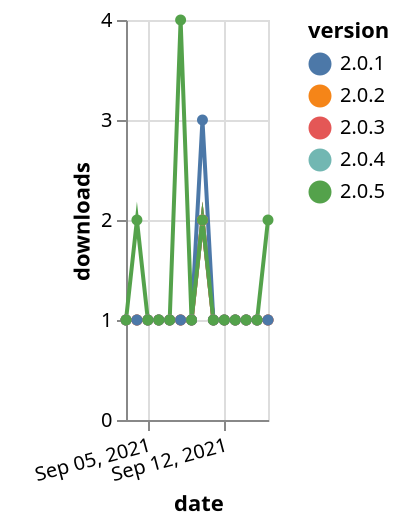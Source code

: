{"$schema": "https://vega.github.io/schema/vega-lite/v5.json", "description": "A simple bar chart with embedded data.", "data": {"values": [{"date": "2021-09-03", "total": 189, "delta": 1, "version": "2.0.2"}, {"date": "2021-09-04", "total": 190, "delta": 1, "version": "2.0.2"}, {"date": "2021-09-05", "total": 191, "delta": 1, "version": "2.0.2"}, {"date": "2021-09-06", "total": 192, "delta": 1, "version": "2.0.2"}, {"date": "2021-09-07", "total": 193, "delta": 1, "version": "2.0.2"}, {"date": "2021-09-08", "total": 194, "delta": 1, "version": "2.0.2"}, {"date": "2021-09-09", "total": 195, "delta": 1, "version": "2.0.2"}, {"date": "2021-09-10", "total": 197, "delta": 2, "version": "2.0.2"}, {"date": "2021-09-11", "total": 198, "delta": 1, "version": "2.0.2"}, {"date": "2021-09-12", "total": 199, "delta": 1, "version": "2.0.2"}, {"date": "2021-09-13", "total": 200, "delta": 1, "version": "2.0.2"}, {"date": "2021-09-14", "total": 201, "delta": 1, "version": "2.0.2"}, {"date": "2021-09-15", "total": 202, "delta": 1, "version": "2.0.2"}, {"date": "2021-09-16", "total": 203, "delta": 1, "version": "2.0.2"}, {"date": "2021-09-03", "total": 193, "delta": 1, "version": "2.0.4"}, {"date": "2021-09-04", "total": 194, "delta": 1, "version": "2.0.4"}, {"date": "2021-09-05", "total": 195, "delta": 1, "version": "2.0.4"}, {"date": "2021-09-06", "total": 196, "delta": 1, "version": "2.0.4"}, {"date": "2021-09-07", "total": 197, "delta": 1, "version": "2.0.4"}, {"date": "2021-09-08", "total": 198, "delta": 1, "version": "2.0.4"}, {"date": "2021-09-09", "total": 199, "delta": 1, "version": "2.0.4"}, {"date": "2021-09-10", "total": 201, "delta": 2, "version": "2.0.4"}, {"date": "2021-09-11", "total": 202, "delta": 1, "version": "2.0.4"}, {"date": "2021-09-12", "total": 203, "delta": 1, "version": "2.0.4"}, {"date": "2021-09-13", "total": 204, "delta": 1, "version": "2.0.4"}, {"date": "2021-09-14", "total": 205, "delta": 1, "version": "2.0.4"}, {"date": "2021-09-15", "total": 206, "delta": 1, "version": "2.0.4"}, {"date": "2021-09-16", "total": 207, "delta": 1, "version": "2.0.4"}, {"date": "2021-09-03", "total": 185, "delta": 1, "version": "2.0.3"}, {"date": "2021-09-04", "total": 186, "delta": 1, "version": "2.0.3"}, {"date": "2021-09-05", "total": 187, "delta": 1, "version": "2.0.3"}, {"date": "2021-09-06", "total": 188, "delta": 1, "version": "2.0.3"}, {"date": "2021-09-07", "total": 189, "delta": 1, "version": "2.0.3"}, {"date": "2021-09-08", "total": 190, "delta": 1, "version": "2.0.3"}, {"date": "2021-09-09", "total": 191, "delta": 1, "version": "2.0.3"}, {"date": "2021-09-10", "total": 193, "delta": 2, "version": "2.0.3"}, {"date": "2021-09-11", "total": 194, "delta": 1, "version": "2.0.3"}, {"date": "2021-09-12", "total": 195, "delta": 1, "version": "2.0.3"}, {"date": "2021-09-13", "total": 196, "delta": 1, "version": "2.0.3"}, {"date": "2021-09-14", "total": 197, "delta": 1, "version": "2.0.3"}, {"date": "2021-09-15", "total": 198, "delta": 1, "version": "2.0.3"}, {"date": "2021-09-16", "total": 199, "delta": 1, "version": "2.0.3"}, {"date": "2021-09-03", "total": 275, "delta": 1, "version": "2.0.1"}, {"date": "2021-09-04", "total": 276, "delta": 1, "version": "2.0.1"}, {"date": "2021-09-05", "total": 277, "delta": 1, "version": "2.0.1"}, {"date": "2021-09-06", "total": 278, "delta": 1, "version": "2.0.1"}, {"date": "2021-09-07", "total": 279, "delta": 1, "version": "2.0.1"}, {"date": "2021-09-08", "total": 280, "delta": 1, "version": "2.0.1"}, {"date": "2021-09-09", "total": 281, "delta": 1, "version": "2.0.1"}, {"date": "2021-09-10", "total": 284, "delta": 3, "version": "2.0.1"}, {"date": "2021-09-11", "total": 285, "delta": 1, "version": "2.0.1"}, {"date": "2021-09-12", "total": 286, "delta": 1, "version": "2.0.1"}, {"date": "2021-09-13", "total": 287, "delta": 1, "version": "2.0.1"}, {"date": "2021-09-14", "total": 288, "delta": 1, "version": "2.0.1"}, {"date": "2021-09-15", "total": 289, "delta": 1, "version": "2.0.1"}, {"date": "2021-09-16", "total": 290, "delta": 1, "version": "2.0.1"}, {"date": "2021-09-03", "total": 303, "delta": 1, "version": "2.0.5"}, {"date": "2021-09-04", "total": 305, "delta": 2, "version": "2.0.5"}, {"date": "2021-09-05", "total": 306, "delta": 1, "version": "2.0.5"}, {"date": "2021-09-06", "total": 307, "delta": 1, "version": "2.0.5"}, {"date": "2021-09-07", "total": 308, "delta": 1, "version": "2.0.5"}, {"date": "2021-09-08", "total": 312, "delta": 4, "version": "2.0.5"}, {"date": "2021-09-09", "total": 313, "delta": 1, "version": "2.0.5"}, {"date": "2021-09-10", "total": 315, "delta": 2, "version": "2.0.5"}, {"date": "2021-09-11", "total": 316, "delta": 1, "version": "2.0.5"}, {"date": "2021-09-12", "total": 317, "delta": 1, "version": "2.0.5"}, {"date": "2021-09-13", "total": 318, "delta": 1, "version": "2.0.5"}, {"date": "2021-09-14", "total": 319, "delta": 1, "version": "2.0.5"}, {"date": "2021-09-15", "total": 320, "delta": 1, "version": "2.0.5"}, {"date": "2021-09-16", "total": 322, "delta": 2, "version": "2.0.5"}]}, "width": "container", "mark": {"type": "line", "point": {"filled": true}}, "encoding": {"x": {"field": "date", "type": "temporal", "timeUnit": "yearmonthdate", "title": "date", "axis": {"labelAngle": -15}}, "y": {"field": "delta", "type": "quantitative", "title": "downloads"}, "color": {"field": "version", "type": "nominal"}, "tooltip": {"field": "delta"}}}